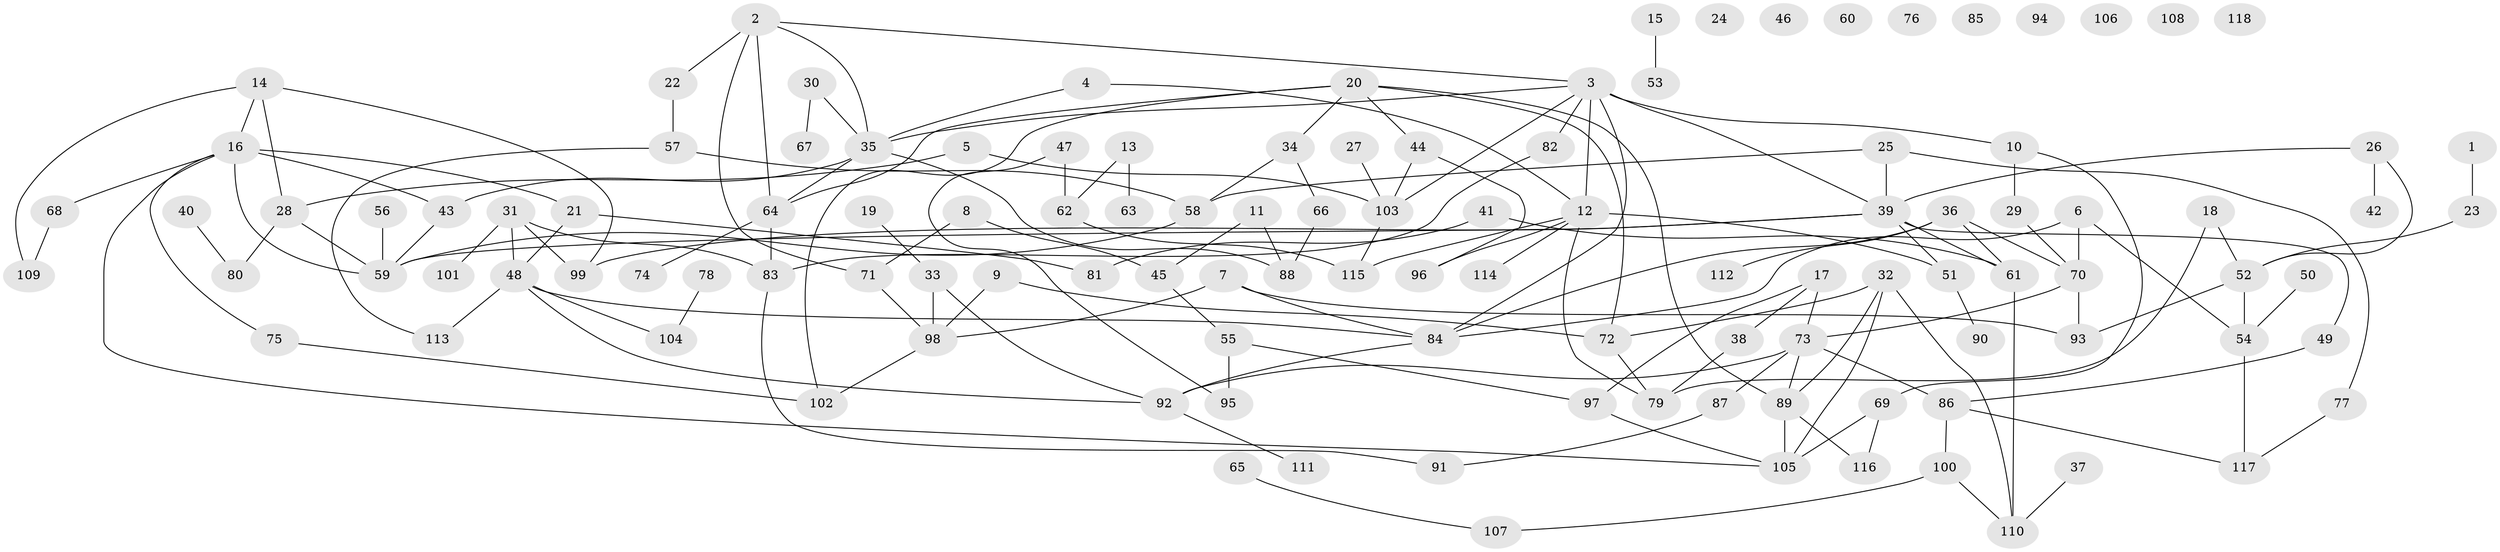 // coarse degree distribution, {1: 0.1694915254237288, 9: 0.03389830508474576, 8: 0.01694915254237288, 2: 0.1694915254237288, 3: 0.2033898305084746, 7: 0.03389830508474576, 11: 0.03389830508474576, 10: 0.03389830508474576, 0: 0.15254237288135594, 4: 0.1016949152542373, 6: 0.01694915254237288, 5: 0.03389830508474576}
// Generated by graph-tools (version 1.1) at 2025/16/03/04/25 18:16:47]
// undirected, 118 vertices, 162 edges
graph export_dot {
graph [start="1"]
  node [color=gray90,style=filled];
  1;
  2;
  3;
  4;
  5;
  6;
  7;
  8;
  9;
  10;
  11;
  12;
  13;
  14;
  15;
  16;
  17;
  18;
  19;
  20;
  21;
  22;
  23;
  24;
  25;
  26;
  27;
  28;
  29;
  30;
  31;
  32;
  33;
  34;
  35;
  36;
  37;
  38;
  39;
  40;
  41;
  42;
  43;
  44;
  45;
  46;
  47;
  48;
  49;
  50;
  51;
  52;
  53;
  54;
  55;
  56;
  57;
  58;
  59;
  60;
  61;
  62;
  63;
  64;
  65;
  66;
  67;
  68;
  69;
  70;
  71;
  72;
  73;
  74;
  75;
  76;
  77;
  78;
  79;
  80;
  81;
  82;
  83;
  84;
  85;
  86;
  87;
  88;
  89;
  90;
  91;
  92;
  93;
  94;
  95;
  96;
  97;
  98;
  99;
  100;
  101;
  102;
  103;
  104;
  105;
  106;
  107;
  108;
  109;
  110;
  111;
  112;
  113;
  114;
  115;
  116;
  117;
  118;
  1 -- 23;
  2 -- 3;
  2 -- 22;
  2 -- 35;
  2 -- 64;
  2 -- 71;
  3 -- 10;
  3 -- 12;
  3 -- 35;
  3 -- 39;
  3 -- 82;
  3 -- 84;
  3 -- 103;
  4 -- 12;
  4 -- 35;
  5 -- 28;
  5 -- 103;
  6 -- 54;
  6 -- 70;
  6 -- 84;
  7 -- 84;
  7 -- 93;
  7 -- 98;
  8 -- 45;
  8 -- 71;
  9 -- 72;
  9 -- 98;
  10 -- 29;
  10 -- 69;
  11 -- 45;
  11 -- 88;
  12 -- 51;
  12 -- 79;
  12 -- 96;
  12 -- 114;
  12 -- 115;
  13 -- 62;
  13 -- 63;
  14 -- 16;
  14 -- 28;
  14 -- 99;
  14 -- 109;
  15 -- 53;
  16 -- 21;
  16 -- 43;
  16 -- 59;
  16 -- 68;
  16 -- 75;
  16 -- 105;
  17 -- 38;
  17 -- 73;
  17 -- 97;
  18 -- 52;
  18 -- 79;
  19 -- 33;
  20 -- 34;
  20 -- 44;
  20 -- 64;
  20 -- 72;
  20 -- 89;
  20 -- 102;
  21 -- 48;
  21 -- 81;
  22 -- 57;
  23 -- 52;
  25 -- 39;
  25 -- 58;
  25 -- 77;
  26 -- 39;
  26 -- 42;
  26 -- 52;
  27 -- 103;
  28 -- 59;
  28 -- 80;
  29 -- 70;
  30 -- 35;
  30 -- 67;
  31 -- 48;
  31 -- 83;
  31 -- 99;
  31 -- 101;
  32 -- 72;
  32 -- 89;
  32 -- 105;
  32 -- 110;
  33 -- 92;
  33 -- 98;
  34 -- 58;
  34 -- 66;
  35 -- 43;
  35 -- 64;
  35 -- 88;
  36 -- 61;
  36 -- 70;
  36 -- 84;
  36 -- 112;
  37 -- 110;
  38 -- 79;
  39 -- 49;
  39 -- 51;
  39 -- 59;
  39 -- 61;
  39 -- 99;
  40 -- 80;
  41 -- 61;
  41 -- 81;
  43 -- 59;
  44 -- 96;
  44 -- 103;
  45 -- 55;
  47 -- 62;
  47 -- 95;
  48 -- 84;
  48 -- 92;
  48 -- 104;
  48 -- 113;
  49 -- 86;
  50 -- 54;
  51 -- 90;
  52 -- 54;
  52 -- 93;
  54 -- 117;
  55 -- 95;
  55 -- 97;
  56 -- 59;
  57 -- 58;
  57 -- 113;
  58 -- 59;
  61 -- 110;
  62 -- 115;
  64 -- 74;
  64 -- 83;
  65 -- 107;
  66 -- 88;
  68 -- 109;
  69 -- 105;
  69 -- 116;
  70 -- 73;
  70 -- 93;
  71 -- 98;
  72 -- 79;
  73 -- 86;
  73 -- 87;
  73 -- 89;
  73 -- 92;
  75 -- 102;
  77 -- 117;
  78 -- 104;
  82 -- 83;
  83 -- 91;
  84 -- 92;
  86 -- 100;
  86 -- 117;
  87 -- 91;
  89 -- 105;
  89 -- 116;
  92 -- 111;
  97 -- 105;
  98 -- 102;
  100 -- 107;
  100 -- 110;
  103 -- 115;
}
